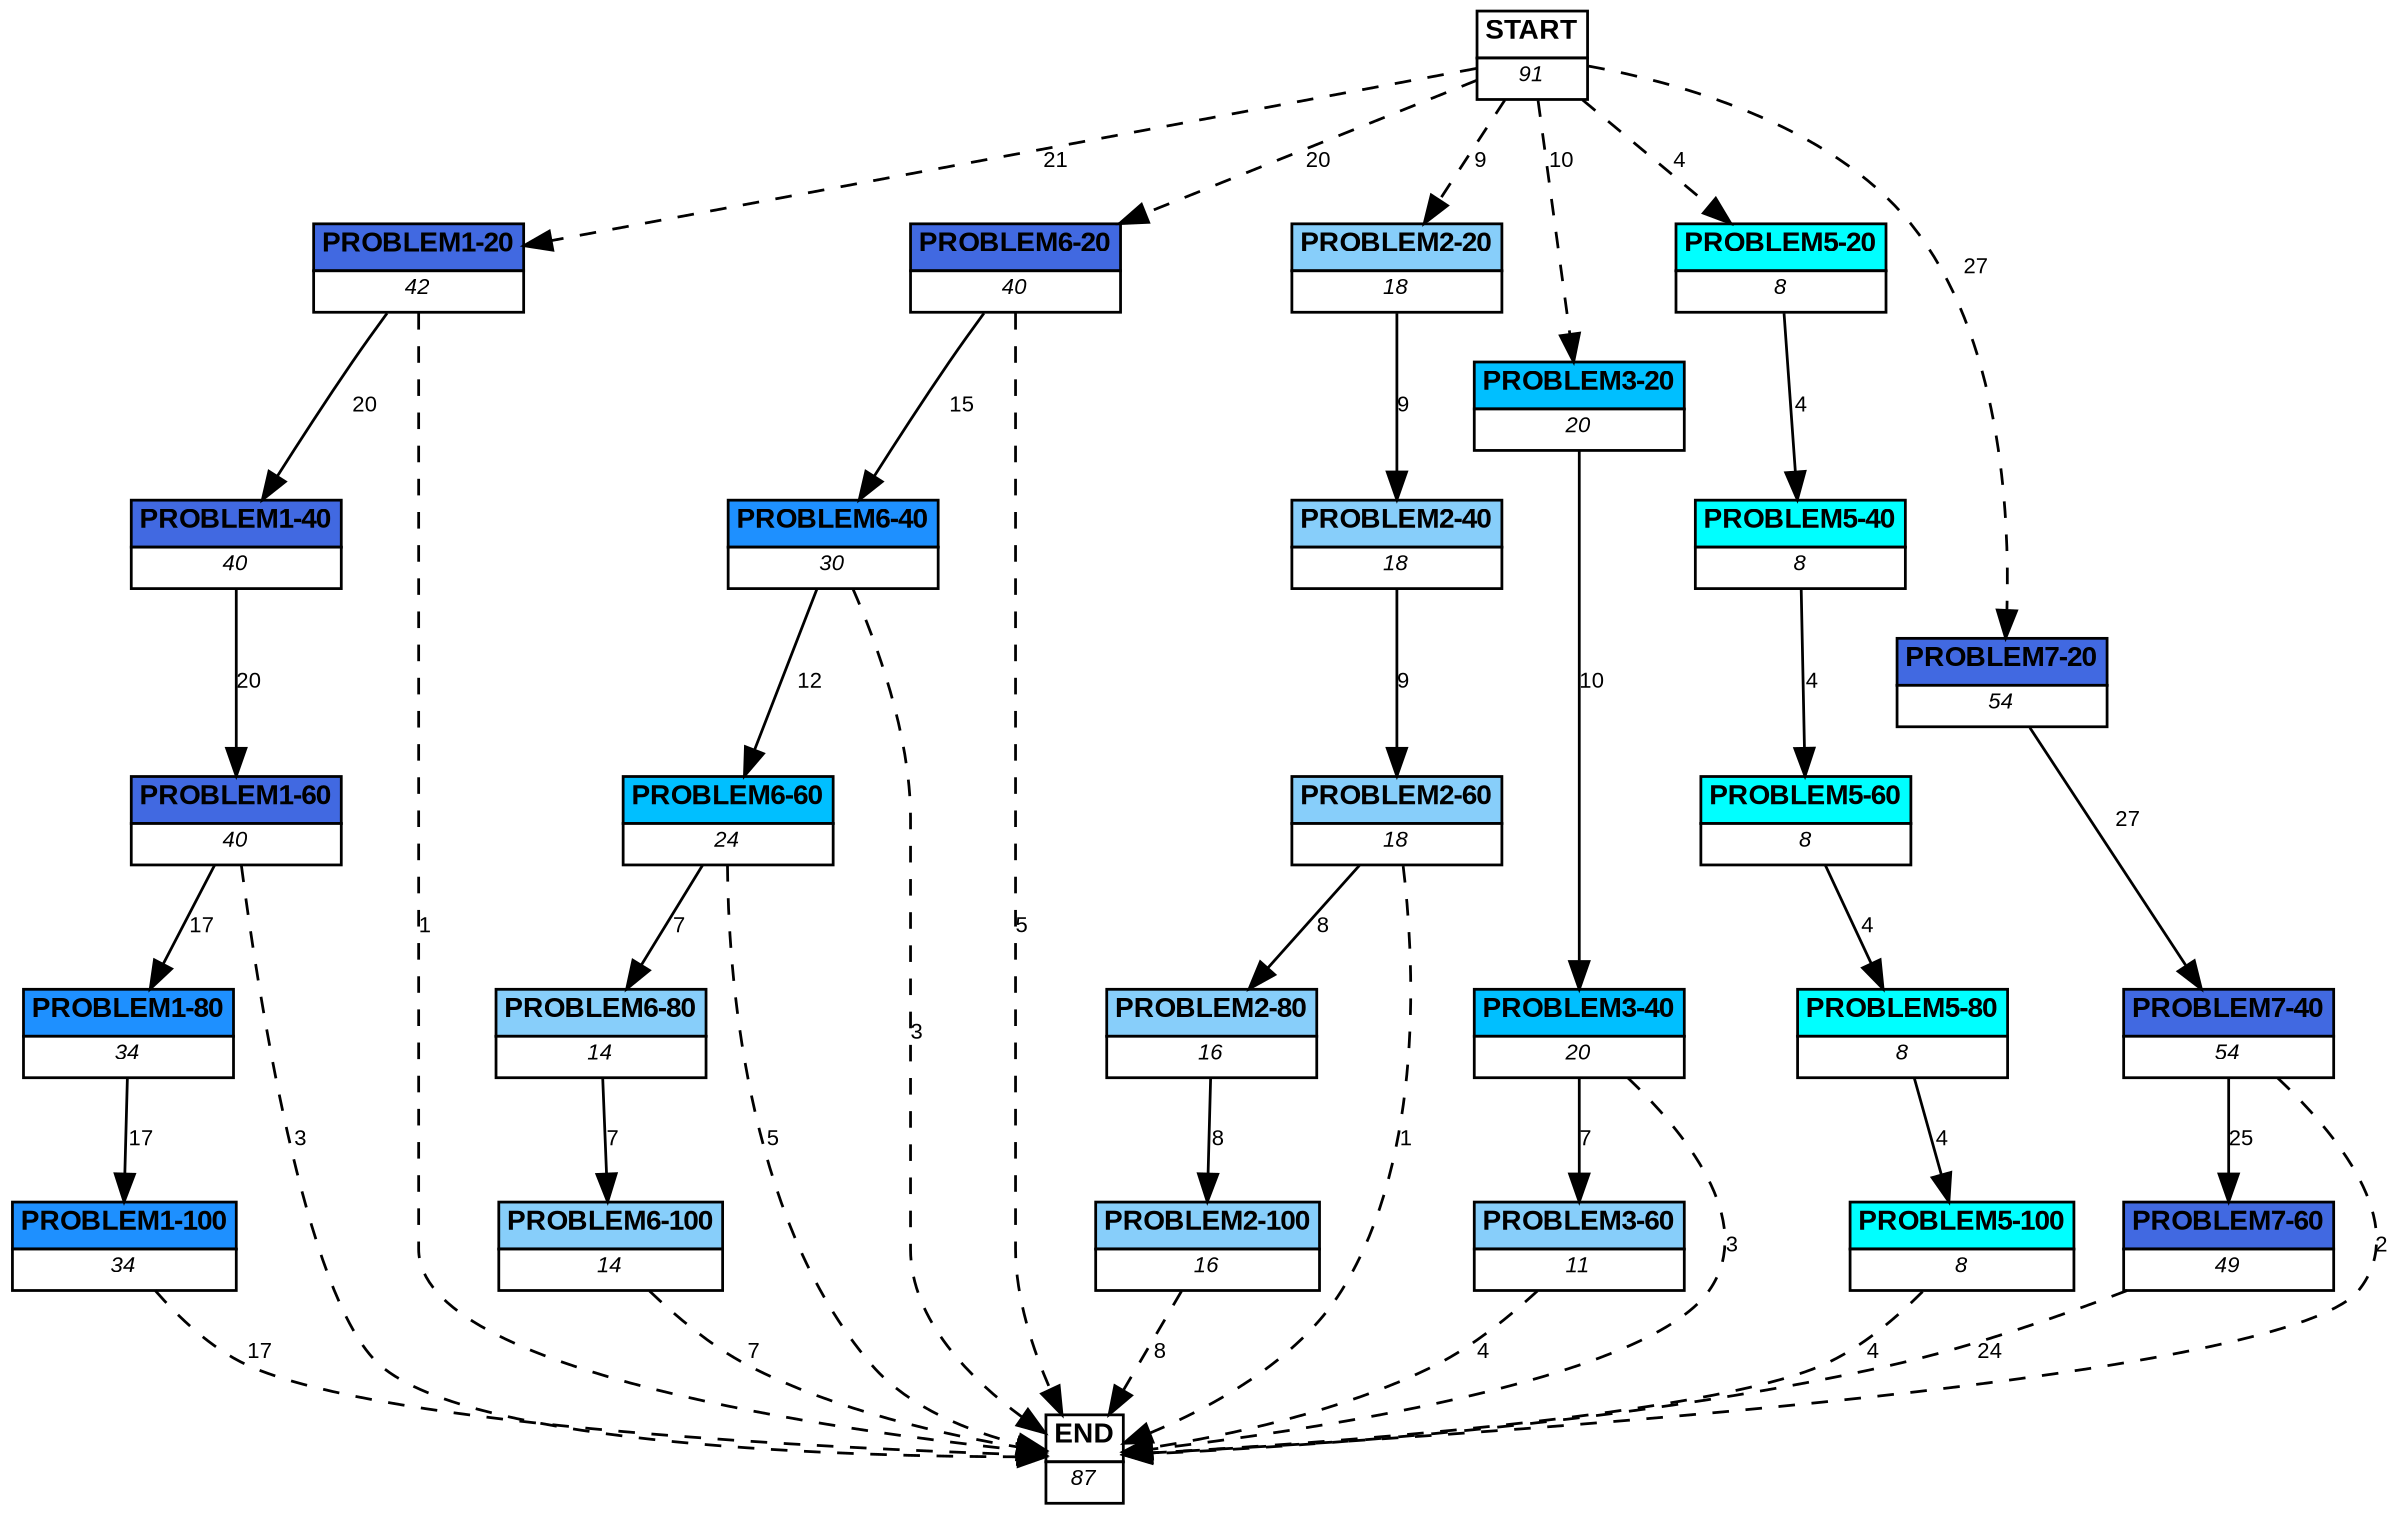 digraph graphname {
	dpi = 150
	size="16,11!";
	margin = 0;
"PROBLEM1-20" [shape=plain, label=<<table border="0" cellborder="1" cellspacing="0"><tr><td bgcolor="royalblue"><FONT face="Arial" POINT-SIZE="10"><b>PROBLEM1-20</b></FONT></td></tr><tr><td bgcolor="white"><FONT face="Arial" POINT-SIZE="8"><i>42</i></FONT></td></tr></table>>]
"PROBLEM1-40" [shape=plain, label=<<table border="0" cellborder="1" cellspacing="0"><tr><td bgcolor="royalblue"><FONT face="Arial" POINT-SIZE="10"><b>PROBLEM1-40</b></FONT></td></tr><tr><td bgcolor="white"><FONT face="Arial" POINT-SIZE="8"><i>40</i></FONT></td></tr></table>>]
"PROBLEM1-60" [shape=plain, label=<<table border="0" cellborder="1" cellspacing="0"><tr><td bgcolor="royalblue"><FONT face="Arial" POINT-SIZE="10"><b>PROBLEM1-60</b></FONT></td></tr><tr><td bgcolor="white"><FONT face="Arial" POINT-SIZE="8"><i>40</i></FONT></td></tr></table>>]
"PROBLEM1-80" [shape=plain, label=<<table border="0" cellborder="1" cellspacing="0"><tr><td bgcolor="dodgerblue"><FONT face="Arial" POINT-SIZE="10"><b>PROBLEM1-80</b></FONT></td></tr><tr><td bgcolor="white"><FONT face="Arial" POINT-SIZE="8"><i>34</i></FONT></td></tr></table>>]
"PROBLEM1-100" [shape=plain, label=<<table border="0" cellborder="1" cellspacing="0"><tr><td bgcolor="dodgerblue"><FONT face="Arial" POINT-SIZE="10"><b>PROBLEM1-100</b></FONT></td></tr><tr><td bgcolor="white"><FONT face="Arial" POINT-SIZE="8"><i>34</i></FONT></td></tr></table>>]
"PROBLEM6-20" [shape=plain, label=<<table border="0" cellborder="1" cellspacing="0"><tr><td bgcolor="royalblue"><FONT face="Arial" POINT-SIZE="10"><b>PROBLEM6-20</b></FONT></td></tr><tr><td bgcolor="white"><FONT face="Arial" POINT-SIZE="8"><i>40</i></FONT></td></tr></table>>]
"PROBLEM6-40" [shape=plain, label=<<table border="0" cellborder="1" cellspacing="0"><tr><td bgcolor="dodgerblue"><FONT face="Arial" POINT-SIZE="10"><b>PROBLEM6-40</b></FONT></td></tr><tr><td bgcolor="white"><FONT face="Arial" POINT-SIZE="8"><i>30</i></FONT></td></tr></table>>]
"PROBLEM6-60" [shape=plain, label=<<table border="0" cellborder="1" cellspacing="0"><tr><td bgcolor="deepskyblue"><FONT face="Arial" POINT-SIZE="10"><b>PROBLEM6-60</b></FONT></td></tr><tr><td bgcolor="white"><FONT face="Arial" POINT-SIZE="8"><i>24</i></FONT></td></tr></table>>]
"PROBLEM2-20" [shape=plain, label=<<table border="0" cellborder="1" cellspacing="0"><tr><td bgcolor="lightskyblue"><FONT face="Arial" POINT-SIZE="10"><b>PROBLEM2-20</b></FONT></td></tr><tr><td bgcolor="white"><FONT face="Arial" POINT-SIZE="8"><i>18</i></FONT></td></tr></table>>]
"PROBLEM2-40" [shape=plain, label=<<table border="0" cellborder="1" cellspacing="0"><tr><td bgcolor="lightskyblue"><FONT face="Arial" POINT-SIZE="10"><b>PROBLEM2-40</b></FONT></td></tr><tr><td bgcolor="white"><FONT face="Arial" POINT-SIZE="8"><i>18</i></FONT></td></tr></table>>]
"PROBLEM2-60" [shape=plain, label=<<table border="0" cellborder="1" cellspacing="0"><tr><td bgcolor="lightskyblue"><FONT face="Arial" POINT-SIZE="10"><b>PROBLEM2-60</b></FONT></td></tr><tr><td bgcolor="white"><FONT face="Arial" POINT-SIZE="8"><i>18</i></FONT></td></tr></table>>]
"PROBLEM2-80" [shape=plain, label=<<table border="0" cellborder="1" cellspacing="0"><tr><td bgcolor="lightskyblue"><FONT face="Arial" POINT-SIZE="10"><b>PROBLEM2-80</b></FONT></td></tr><tr><td bgcolor="white"><FONT face="Arial" POINT-SIZE="8"><i>16</i></FONT></td></tr></table>>]
"PROBLEM2-100" [shape=plain, label=<<table border="0" cellborder="1" cellspacing="0"><tr><td bgcolor="lightskyblue"><FONT face="Arial" POINT-SIZE="10"><b>PROBLEM2-100</b></FONT></td></tr><tr><td bgcolor="white"><FONT face="Arial" POINT-SIZE="8"><i>16</i></FONT></td></tr></table>>]
"PROBLEM3-20" [shape=plain, label=<<table border="0" cellborder="1" cellspacing="0"><tr><td bgcolor="deepskyblue"><FONT face="Arial" POINT-SIZE="10"><b>PROBLEM3-20</b></FONT></td></tr><tr><td bgcolor="white"><FONT face="Arial" POINT-SIZE="8"><i>20</i></FONT></td></tr></table>>]
"PROBLEM3-40" [shape=plain, label=<<table border="0" cellborder="1" cellspacing="0"><tr><td bgcolor="deepskyblue"><FONT face="Arial" POINT-SIZE="10"><b>PROBLEM3-40</b></FONT></td></tr><tr><td bgcolor="white"><FONT face="Arial" POINT-SIZE="8"><i>20</i></FONT></td></tr></table>>]
"PROBLEM3-60" [shape=plain, label=<<table border="0" cellborder="1" cellspacing="0"><tr><td bgcolor="lightskyblue"><FONT face="Arial" POINT-SIZE="10"><b>PROBLEM3-60</b></FONT></td></tr><tr><td bgcolor="white"><FONT face="Arial" POINT-SIZE="8"><i>11</i></FONT></td></tr></table>>]
"PROBLEM5-20" [shape=plain, label=<<table border="0" cellborder="1" cellspacing="0"><tr><td bgcolor="aqua"><FONT face="Arial" POINT-SIZE="10"><b>PROBLEM5-20</b></FONT></td></tr><tr><td bgcolor="white"><FONT face="Arial" POINT-SIZE="8"><i>8</i></FONT></td></tr></table>>]
"PROBLEM5-40" [shape=plain, label=<<table border="0" cellborder="1" cellspacing="0"><tr><td bgcolor="aqua"><FONT face="Arial" POINT-SIZE="10"><b>PROBLEM5-40</b></FONT></td></tr><tr><td bgcolor="white"><FONT face="Arial" POINT-SIZE="8"><i>8</i></FONT></td></tr></table>>]
"PROBLEM5-60" [shape=plain, label=<<table border="0" cellborder="1" cellspacing="0"><tr><td bgcolor="aqua"><FONT face="Arial" POINT-SIZE="10"><b>PROBLEM5-60</b></FONT></td></tr><tr><td bgcolor="white"><FONT face="Arial" POINT-SIZE="8"><i>8</i></FONT></td></tr></table>>]
"PROBLEM5-80" [shape=plain, label=<<table border="0" cellborder="1" cellspacing="0"><tr><td bgcolor="aqua"><FONT face="Arial" POINT-SIZE="10"><b>PROBLEM5-80</b></FONT></td></tr><tr><td bgcolor="white"><FONT face="Arial" POINT-SIZE="8"><i>8</i></FONT></td></tr></table>>]
"PROBLEM5-100" [shape=plain, label=<<table border="0" cellborder="1" cellspacing="0"><tr><td bgcolor="aqua"><FONT face="Arial" POINT-SIZE="10"><b>PROBLEM5-100</b></FONT></td></tr><tr><td bgcolor="white"><FONT face="Arial" POINT-SIZE="8"><i>8</i></FONT></td></tr></table>>]
"PROBLEM7-20" [shape=plain, label=<<table border="0" cellborder="1" cellspacing="0"><tr><td bgcolor="royalblue"><FONT face="Arial" POINT-SIZE="10"><b>PROBLEM7-20</b></FONT></td></tr><tr><td bgcolor="white"><FONT face="Arial" POINT-SIZE="8"><i>54</i></FONT></td></tr></table>>]
"PROBLEM7-40" [shape=plain, label=<<table border="0" cellborder="1" cellspacing="0"><tr><td bgcolor="royalblue"><FONT face="Arial" POINT-SIZE="10"><b>PROBLEM7-40</b></FONT></td></tr><tr><td bgcolor="white"><FONT face="Arial" POINT-SIZE="8"><i>54</i></FONT></td></tr></table>>]
"PROBLEM7-60" [shape=plain, label=<<table border="0" cellborder="1" cellspacing="0"><tr><td bgcolor="royalblue"><FONT face="Arial" POINT-SIZE="10"><b>PROBLEM7-60</b></FONT></td></tr><tr><td bgcolor="white"><FONT face="Arial" POINT-SIZE="8"><i>49</i></FONT></td></tr></table>>]
"PROBLEM6-80" [shape=plain, label=<<table border="0" cellborder="1" cellspacing="0"><tr><td bgcolor="lightskyblue"><FONT face="Arial" POINT-SIZE="10"><b>PROBLEM6-80</b></FONT></td></tr><tr><td bgcolor="white"><FONT face="Arial" POINT-SIZE="8"><i>14</i></FONT></td></tr></table>>]
"PROBLEM6-100" [shape=plain, label=<<table border="0" cellborder="1" cellspacing="0"><tr><td bgcolor="lightskyblue"><FONT face="Arial" POINT-SIZE="10"><b>PROBLEM6-100</b></FONT></td></tr><tr><td bgcolor="white"><FONT face="Arial" POINT-SIZE="8"><i>14</i></FONT></td></tr></table>>]
"START" [shape=plain, label=<<table border="0" cellborder="1" cellspacing="0"><tr><td bgcolor="white"><FONT face="Arial" POINT-SIZE="10"><b>START</b></FONT></td></tr><tr><td bgcolor="white"><FONT face="Arial" POINT-SIZE="8"><i>91</i></FONT></td></tr></table>>]
"END" [shape=plain, label=<<table border="0" cellborder="1" cellspacing="0"><tr><td bgcolor="white"><FONT face="Arial" POINT-SIZE="10"><b>END</b></FONT></td></tr><tr><td bgcolor="white"><FONT face="Arial" POINT-SIZE="8"><i>87</i></FONT></td></tr></table>>]
"PROBLEM1-20" -> "PROBLEM1-40" [ label ="20" labelfloat=false fontname="Arial" fontsize=8]
"PROBLEM1-20" -> "END" [ style = dashed label ="1" labelfloat=false fontname="Arial" fontsize=8]
"PROBLEM1-40" -> "PROBLEM1-60" [ label ="20" labelfloat=false fontname="Arial" fontsize=8]
"PROBLEM1-60" -> "PROBLEM1-80" [ label ="17" labelfloat=false fontname="Arial" fontsize=8]
"PROBLEM1-60" -> "END" [ style = dashed label ="3" labelfloat=false fontname="Arial" fontsize=8]
"PROBLEM1-80" -> "PROBLEM1-100" [ label ="17" labelfloat=false fontname="Arial" fontsize=8]
"PROBLEM1-100" -> "END" [ style = dashed label ="17" labelfloat=false fontname="Arial" fontsize=8]
"PROBLEM6-20" -> "PROBLEM6-40" [ label ="15" labelfloat=false fontname="Arial" fontsize=8]
"PROBLEM6-20" -> "END" [ style = dashed label ="5" labelfloat=false fontname="Arial" fontsize=8]
"PROBLEM6-40" -> "PROBLEM6-60" [ label ="12" labelfloat=false fontname="Arial" fontsize=8]
"PROBLEM6-40" -> "END" [ style = dashed label ="3" labelfloat=false fontname="Arial" fontsize=8]
"PROBLEM6-60" -> "PROBLEM6-80" [ label ="7" labelfloat=false fontname="Arial" fontsize=8]
"PROBLEM6-60" -> "END" [ style = dashed label ="5" labelfloat=false fontname="Arial" fontsize=8]
"PROBLEM2-20" -> "PROBLEM2-40" [ label ="9" labelfloat=false fontname="Arial" fontsize=8]
"PROBLEM2-40" -> "PROBLEM2-60" [ label ="9" labelfloat=false fontname="Arial" fontsize=8]
"PROBLEM2-60" -> "PROBLEM2-80" [ label ="8" labelfloat=false fontname="Arial" fontsize=8]
"PROBLEM2-60" -> "END" [ style = dashed label ="1" labelfloat=false fontname="Arial" fontsize=8]
"PROBLEM2-80" -> "PROBLEM2-100" [ label ="8" labelfloat=false fontname="Arial" fontsize=8]
"PROBLEM2-100" -> "END" [ style = dashed label ="8" labelfloat=false fontname="Arial" fontsize=8]
"PROBLEM3-20" -> "PROBLEM3-40" [ label ="10" labelfloat=false fontname="Arial" fontsize=8]
"PROBLEM3-40" -> "PROBLEM3-60" [ label ="7" labelfloat=false fontname="Arial" fontsize=8]
"PROBLEM3-40" -> "END" [ style = dashed label ="3" labelfloat=false fontname="Arial" fontsize=8]
"PROBLEM3-60" -> "END" [ style = dashed label ="4" labelfloat=false fontname="Arial" fontsize=8]
"PROBLEM5-20" -> "PROBLEM5-40" [ label ="4" labelfloat=false fontname="Arial" fontsize=8]
"PROBLEM5-40" -> "PROBLEM5-60" [ label ="4" labelfloat=false fontname="Arial" fontsize=8]
"PROBLEM5-60" -> "PROBLEM5-80" [ label ="4" labelfloat=false fontname="Arial" fontsize=8]
"PROBLEM5-80" -> "PROBLEM5-100" [ label ="4" labelfloat=false fontname="Arial" fontsize=8]
"PROBLEM5-100" -> "END" [ style = dashed label ="4" labelfloat=false fontname="Arial" fontsize=8]
"PROBLEM7-20" -> "PROBLEM7-40" [ label ="27" labelfloat=false fontname="Arial" fontsize=8]
"PROBLEM7-40" -> "PROBLEM7-60" [ label ="25" labelfloat=false fontname="Arial" fontsize=8]
"PROBLEM7-40" -> "END" [ style = dashed label ="2" labelfloat=false fontname="Arial" fontsize=8]
"PROBLEM7-60" -> "END" [ style = dashed label ="24" labelfloat=false fontname="Arial" fontsize=8]
"PROBLEM6-80" -> "PROBLEM6-100" [ label ="7" labelfloat=false fontname="Arial" fontsize=8]
"PROBLEM6-100" -> "END" [ style = dashed label ="7" labelfloat=false fontname="Arial" fontsize=8]
"START" -> "PROBLEM1-20" [ style = dashed label ="21" labelfloat=false fontname="Arial" fontsize=8]
"START" -> "PROBLEM6-20" [ style = dashed label ="20" labelfloat=false fontname="Arial" fontsize=8]
"START" -> "PROBLEM2-20" [ style = dashed label ="9" labelfloat=false fontname="Arial" fontsize=8]
"START" -> "PROBLEM3-20" [ style = dashed label ="10" labelfloat=false fontname="Arial" fontsize=8]
"START" -> "PROBLEM5-20" [ style = dashed label ="4" labelfloat=false fontname="Arial" fontsize=8]
"START" -> "PROBLEM7-20" [ style = dashed label ="27" labelfloat=false fontname="Arial" fontsize=8]
}